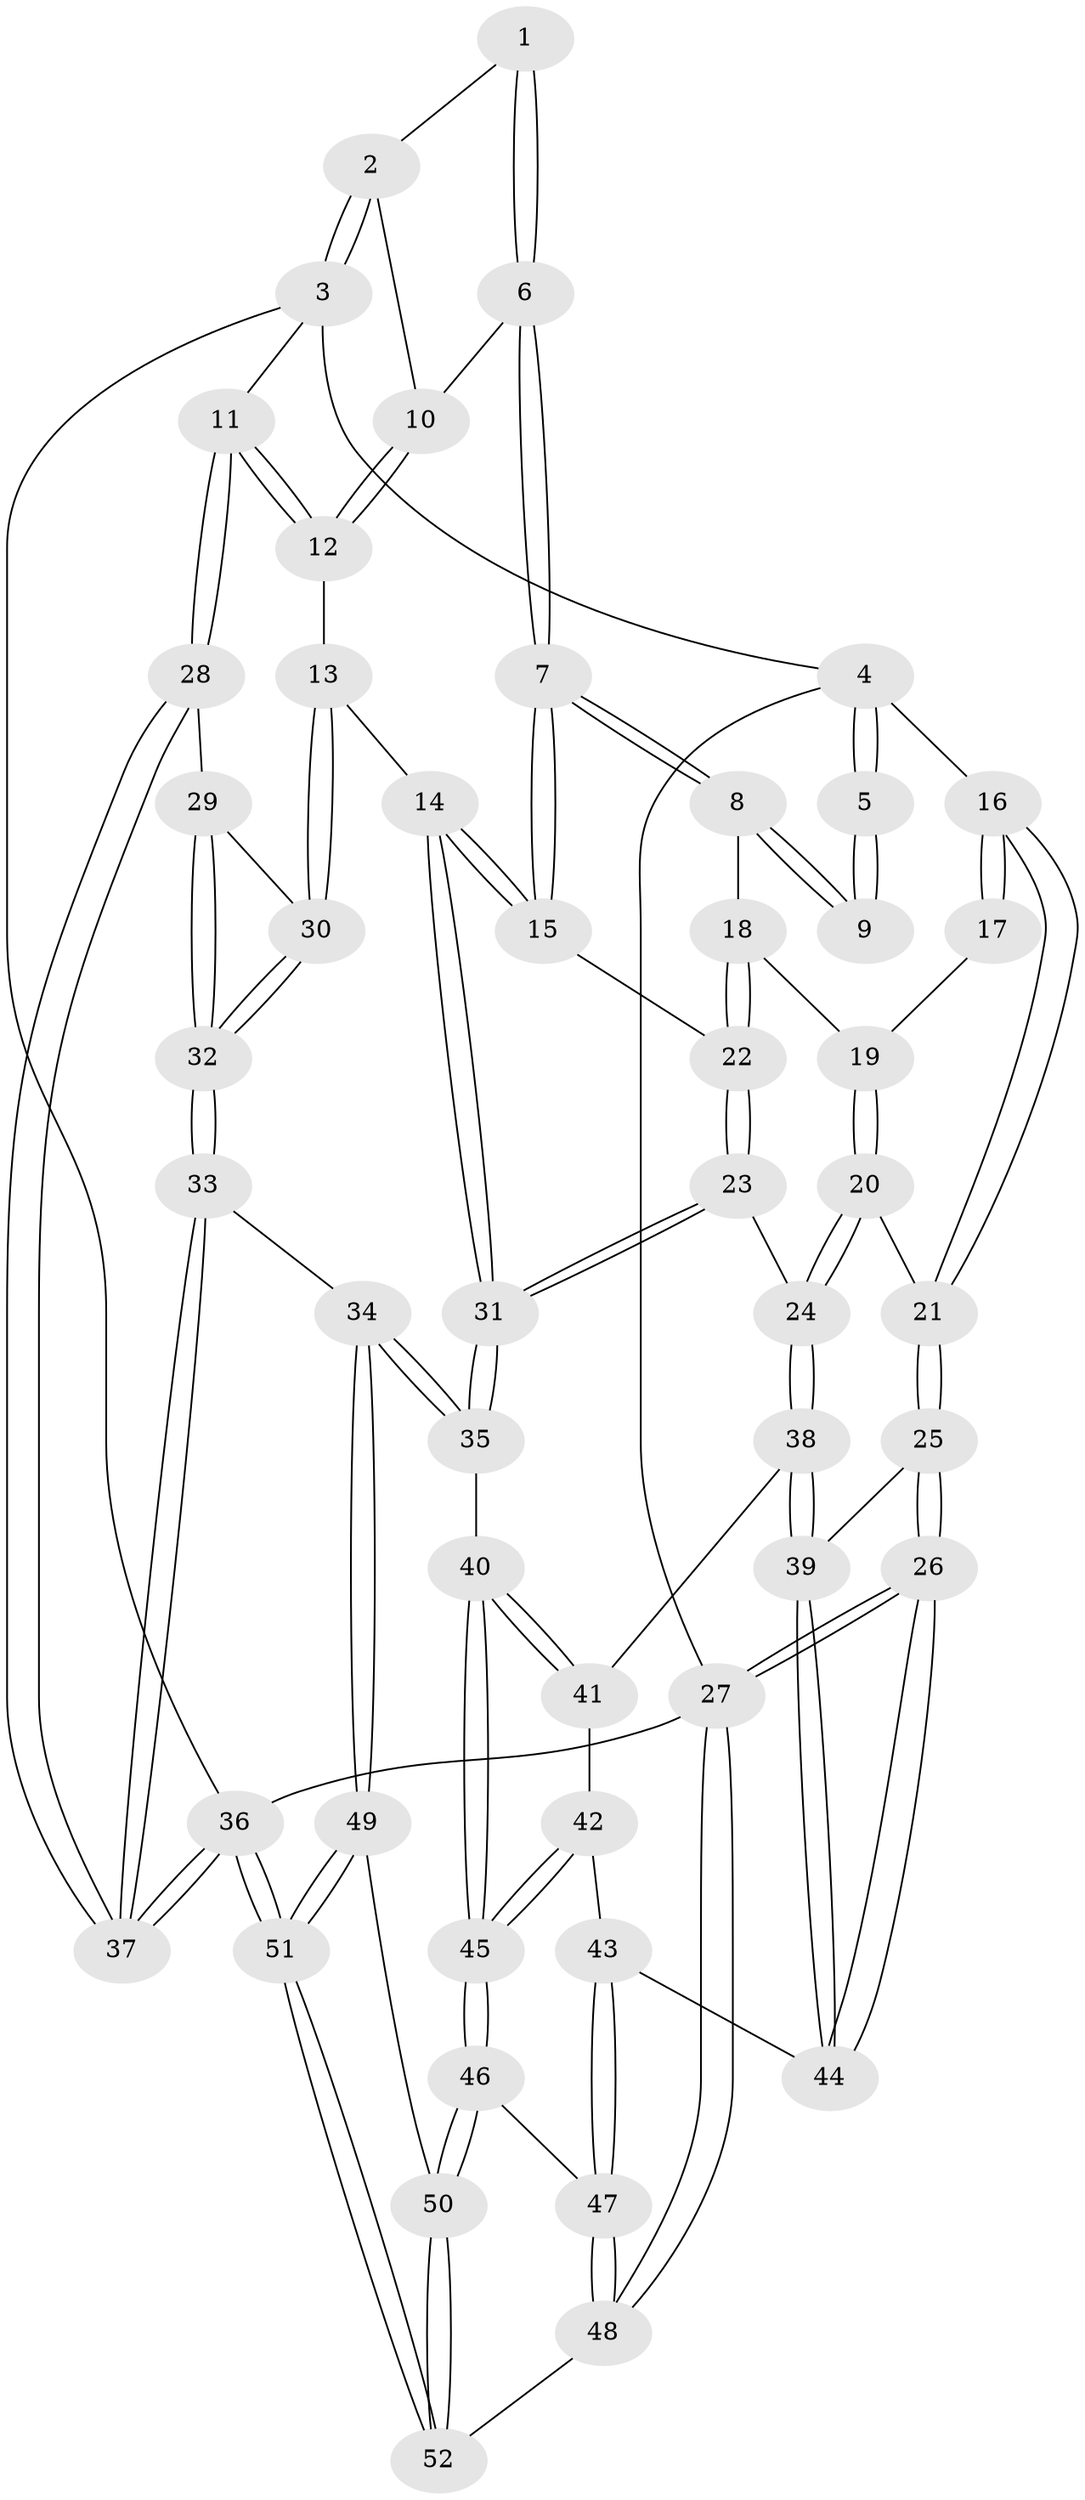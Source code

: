 // Generated by graph-tools (version 1.1) at 2025/27/03/15/25 16:27:57]
// undirected, 52 vertices, 127 edges
graph export_dot {
graph [start="1"]
  node [color=gray90,style=filled];
  1 [pos="+0.7855612487129563+0"];
  2 [pos="+0.9047173887392009+0"];
  3 [pos="+1+0"];
  4 [pos="+0+0"];
  5 [pos="+0.4669352292280612+0"];
  6 [pos="+0.5537748236020635+0.13338647471039727"];
  7 [pos="+0.49266041582748915+0.16834131216894083"];
  8 [pos="+0.45990959441935303+0.14744353158951493"];
  9 [pos="+0.44127610556662394+0.11208529526915914"];
  10 [pos="+0.7181671866255622+0.06744443392755048"];
  11 [pos="+1+0.16652215775703755"];
  12 [pos="+0.7551002535393313+0.30996081877623477"];
  13 [pos="+0.7261909634438795+0.33425378010441253"];
  14 [pos="+0.6280859628563737+0.35081141607035043"];
  15 [pos="+0.5391450930431448+0.23899930807165273"];
  16 [pos="+0+0"];
  17 [pos="+0.13036963265930748+0.08581621883028394"];
  18 [pos="+0.37689351750518285+0.22771783025360853"];
  19 [pos="+0.23537374307278183+0.23863187452475254"];
  20 [pos="+0.226270164661677+0.43386096246663874"];
  21 [pos="+0+0.2964403971427831"];
  22 [pos="+0.31611090964639005+0.40326128952762724"];
  23 [pos="+0.28267527131825065+0.47435987419768266"];
  24 [pos="+0.2766478702801073+0.47594523333121375"];
  25 [pos="+0+0.4519020658549422"];
  26 [pos="+0+0.8838097844054489"];
  27 [pos="+0+1"];
  28 [pos="+1+0.5208970865932718"];
  29 [pos="+1+0.5359672308671832"];
  30 [pos="+0.7936670587936956+0.4501895194493459"];
  31 [pos="+0.5312872333244928+0.503847406746653"];
  32 [pos="+0.8056371144550468+0.6968920774541797"];
  33 [pos="+0.7965376199458197+0.7082878557769169"];
  34 [pos="+0.7004734319243794+0.7582701544517276"];
  35 [pos="+0.5632657047936994+0.5995364988637689"];
  36 [pos="+1+1"];
  37 [pos="+1+1"];
  38 [pos="+0.26578980433475313+0.506179486294715"];
  39 [pos="+0.14072156766859234+0.6087987424114055"];
  40 [pos="+0.36769875544495895+0.7388973916309011"];
  41 [pos="+0.27507064872404857+0.5490555484806349"];
  42 [pos="+0.2314149107832711+0.728420392752354"];
  43 [pos="+0.15260445147128116+0.745991074027724"];
  44 [pos="+0.09719729609746873+0.7193087613849015"];
  45 [pos="+0.35318756336875795+0.7914079498086463"];
  46 [pos="+0.35594133208300566+0.811014539014789"];
  47 [pos="+0.2233709945726881+0.88946140189033"];
  48 [pos="+0+1"];
  49 [pos="+0.6992929419724481+0.762521426965868"];
  50 [pos="+0.523380254873981+0.9457482644806463"];
  51 [pos="+1+1"];
  52 [pos="+0.4899813955282752+1"];
  1 -- 2;
  1 -- 6;
  1 -- 6;
  2 -- 3;
  2 -- 3;
  2 -- 10;
  3 -- 4;
  3 -- 11;
  3 -- 36;
  4 -- 5;
  4 -- 5;
  4 -- 16;
  4 -- 27;
  5 -- 9;
  5 -- 9;
  6 -- 7;
  6 -- 7;
  6 -- 10;
  7 -- 8;
  7 -- 8;
  7 -- 15;
  7 -- 15;
  8 -- 9;
  8 -- 9;
  8 -- 18;
  10 -- 12;
  10 -- 12;
  11 -- 12;
  11 -- 12;
  11 -- 28;
  11 -- 28;
  12 -- 13;
  13 -- 14;
  13 -- 30;
  13 -- 30;
  14 -- 15;
  14 -- 15;
  14 -- 31;
  14 -- 31;
  15 -- 22;
  16 -- 17;
  16 -- 17;
  16 -- 21;
  16 -- 21;
  17 -- 19;
  18 -- 19;
  18 -- 22;
  18 -- 22;
  19 -- 20;
  19 -- 20;
  20 -- 21;
  20 -- 24;
  20 -- 24;
  21 -- 25;
  21 -- 25;
  22 -- 23;
  22 -- 23;
  23 -- 24;
  23 -- 31;
  23 -- 31;
  24 -- 38;
  24 -- 38;
  25 -- 26;
  25 -- 26;
  25 -- 39;
  26 -- 27;
  26 -- 27;
  26 -- 44;
  26 -- 44;
  27 -- 48;
  27 -- 48;
  27 -- 36;
  28 -- 29;
  28 -- 37;
  28 -- 37;
  29 -- 30;
  29 -- 32;
  29 -- 32;
  30 -- 32;
  30 -- 32;
  31 -- 35;
  31 -- 35;
  32 -- 33;
  32 -- 33;
  33 -- 34;
  33 -- 37;
  33 -- 37;
  34 -- 35;
  34 -- 35;
  34 -- 49;
  34 -- 49;
  35 -- 40;
  36 -- 37;
  36 -- 37;
  36 -- 51;
  36 -- 51;
  38 -- 39;
  38 -- 39;
  38 -- 41;
  39 -- 44;
  39 -- 44;
  40 -- 41;
  40 -- 41;
  40 -- 45;
  40 -- 45;
  41 -- 42;
  42 -- 43;
  42 -- 45;
  42 -- 45;
  43 -- 44;
  43 -- 47;
  43 -- 47;
  45 -- 46;
  45 -- 46;
  46 -- 47;
  46 -- 50;
  46 -- 50;
  47 -- 48;
  47 -- 48;
  48 -- 52;
  49 -- 50;
  49 -- 51;
  49 -- 51;
  50 -- 52;
  50 -- 52;
  51 -- 52;
  51 -- 52;
}
